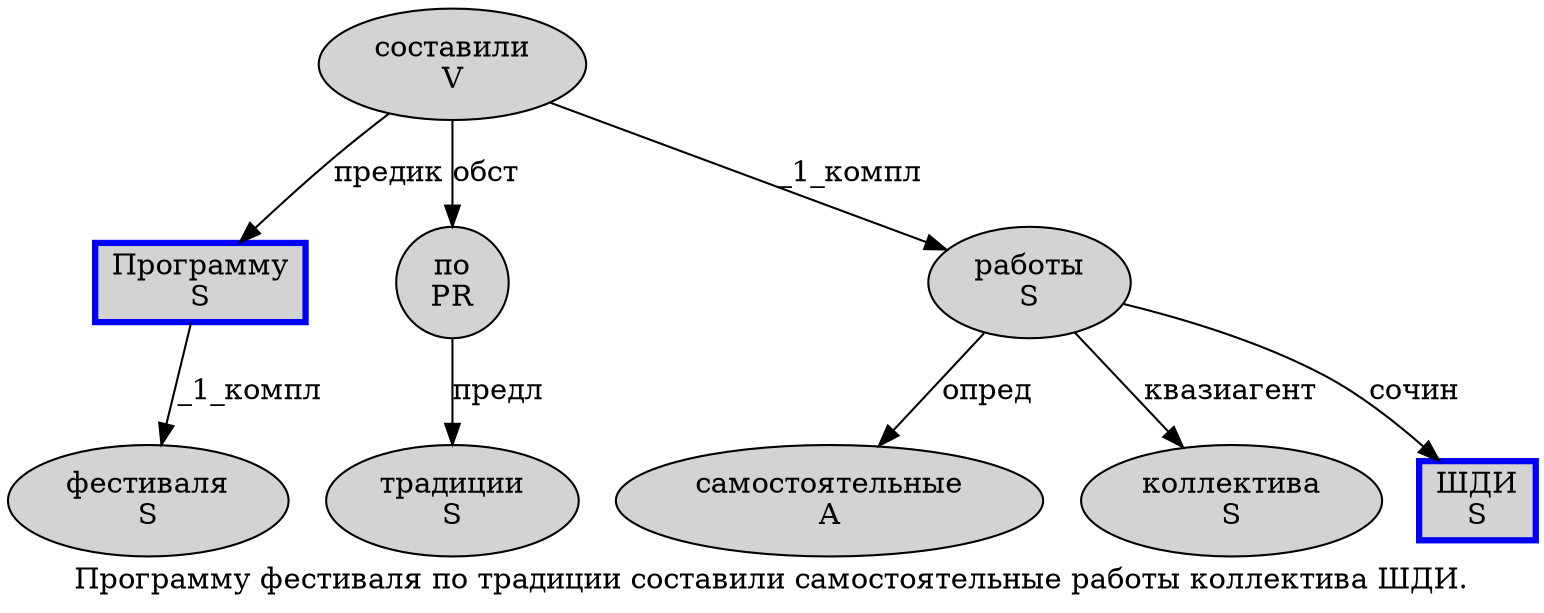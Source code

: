 digraph SENTENCE_696 {
	graph [label="Программу фестиваля по традиции составили самостоятельные работы коллектива ШДИ."]
	node [style=filled]
		0 [label="Программу
S" color=blue fillcolor=lightgray penwidth=3 shape=box]
		1 [label="фестиваля
S" color="" fillcolor=lightgray penwidth=1 shape=ellipse]
		2 [label="по
PR" color="" fillcolor=lightgray penwidth=1 shape=ellipse]
		3 [label="традиции
S" color="" fillcolor=lightgray penwidth=1 shape=ellipse]
		4 [label="составили
V" color="" fillcolor=lightgray penwidth=1 shape=ellipse]
		5 [label="самостоятельные
A" color="" fillcolor=lightgray penwidth=1 shape=ellipse]
		6 [label="работы
S" color="" fillcolor=lightgray penwidth=1 shape=ellipse]
		7 [label="коллектива
S" color="" fillcolor=lightgray penwidth=1 shape=ellipse]
		8 [label="ШДИ
S" color=blue fillcolor=lightgray penwidth=3 shape=box]
			2 -> 3 [label="предл"]
			6 -> 5 [label="опред"]
			6 -> 7 [label="квазиагент"]
			6 -> 8 [label="сочин"]
			0 -> 1 [label="_1_компл"]
			4 -> 0 [label="предик"]
			4 -> 2 [label="обст"]
			4 -> 6 [label="_1_компл"]
}